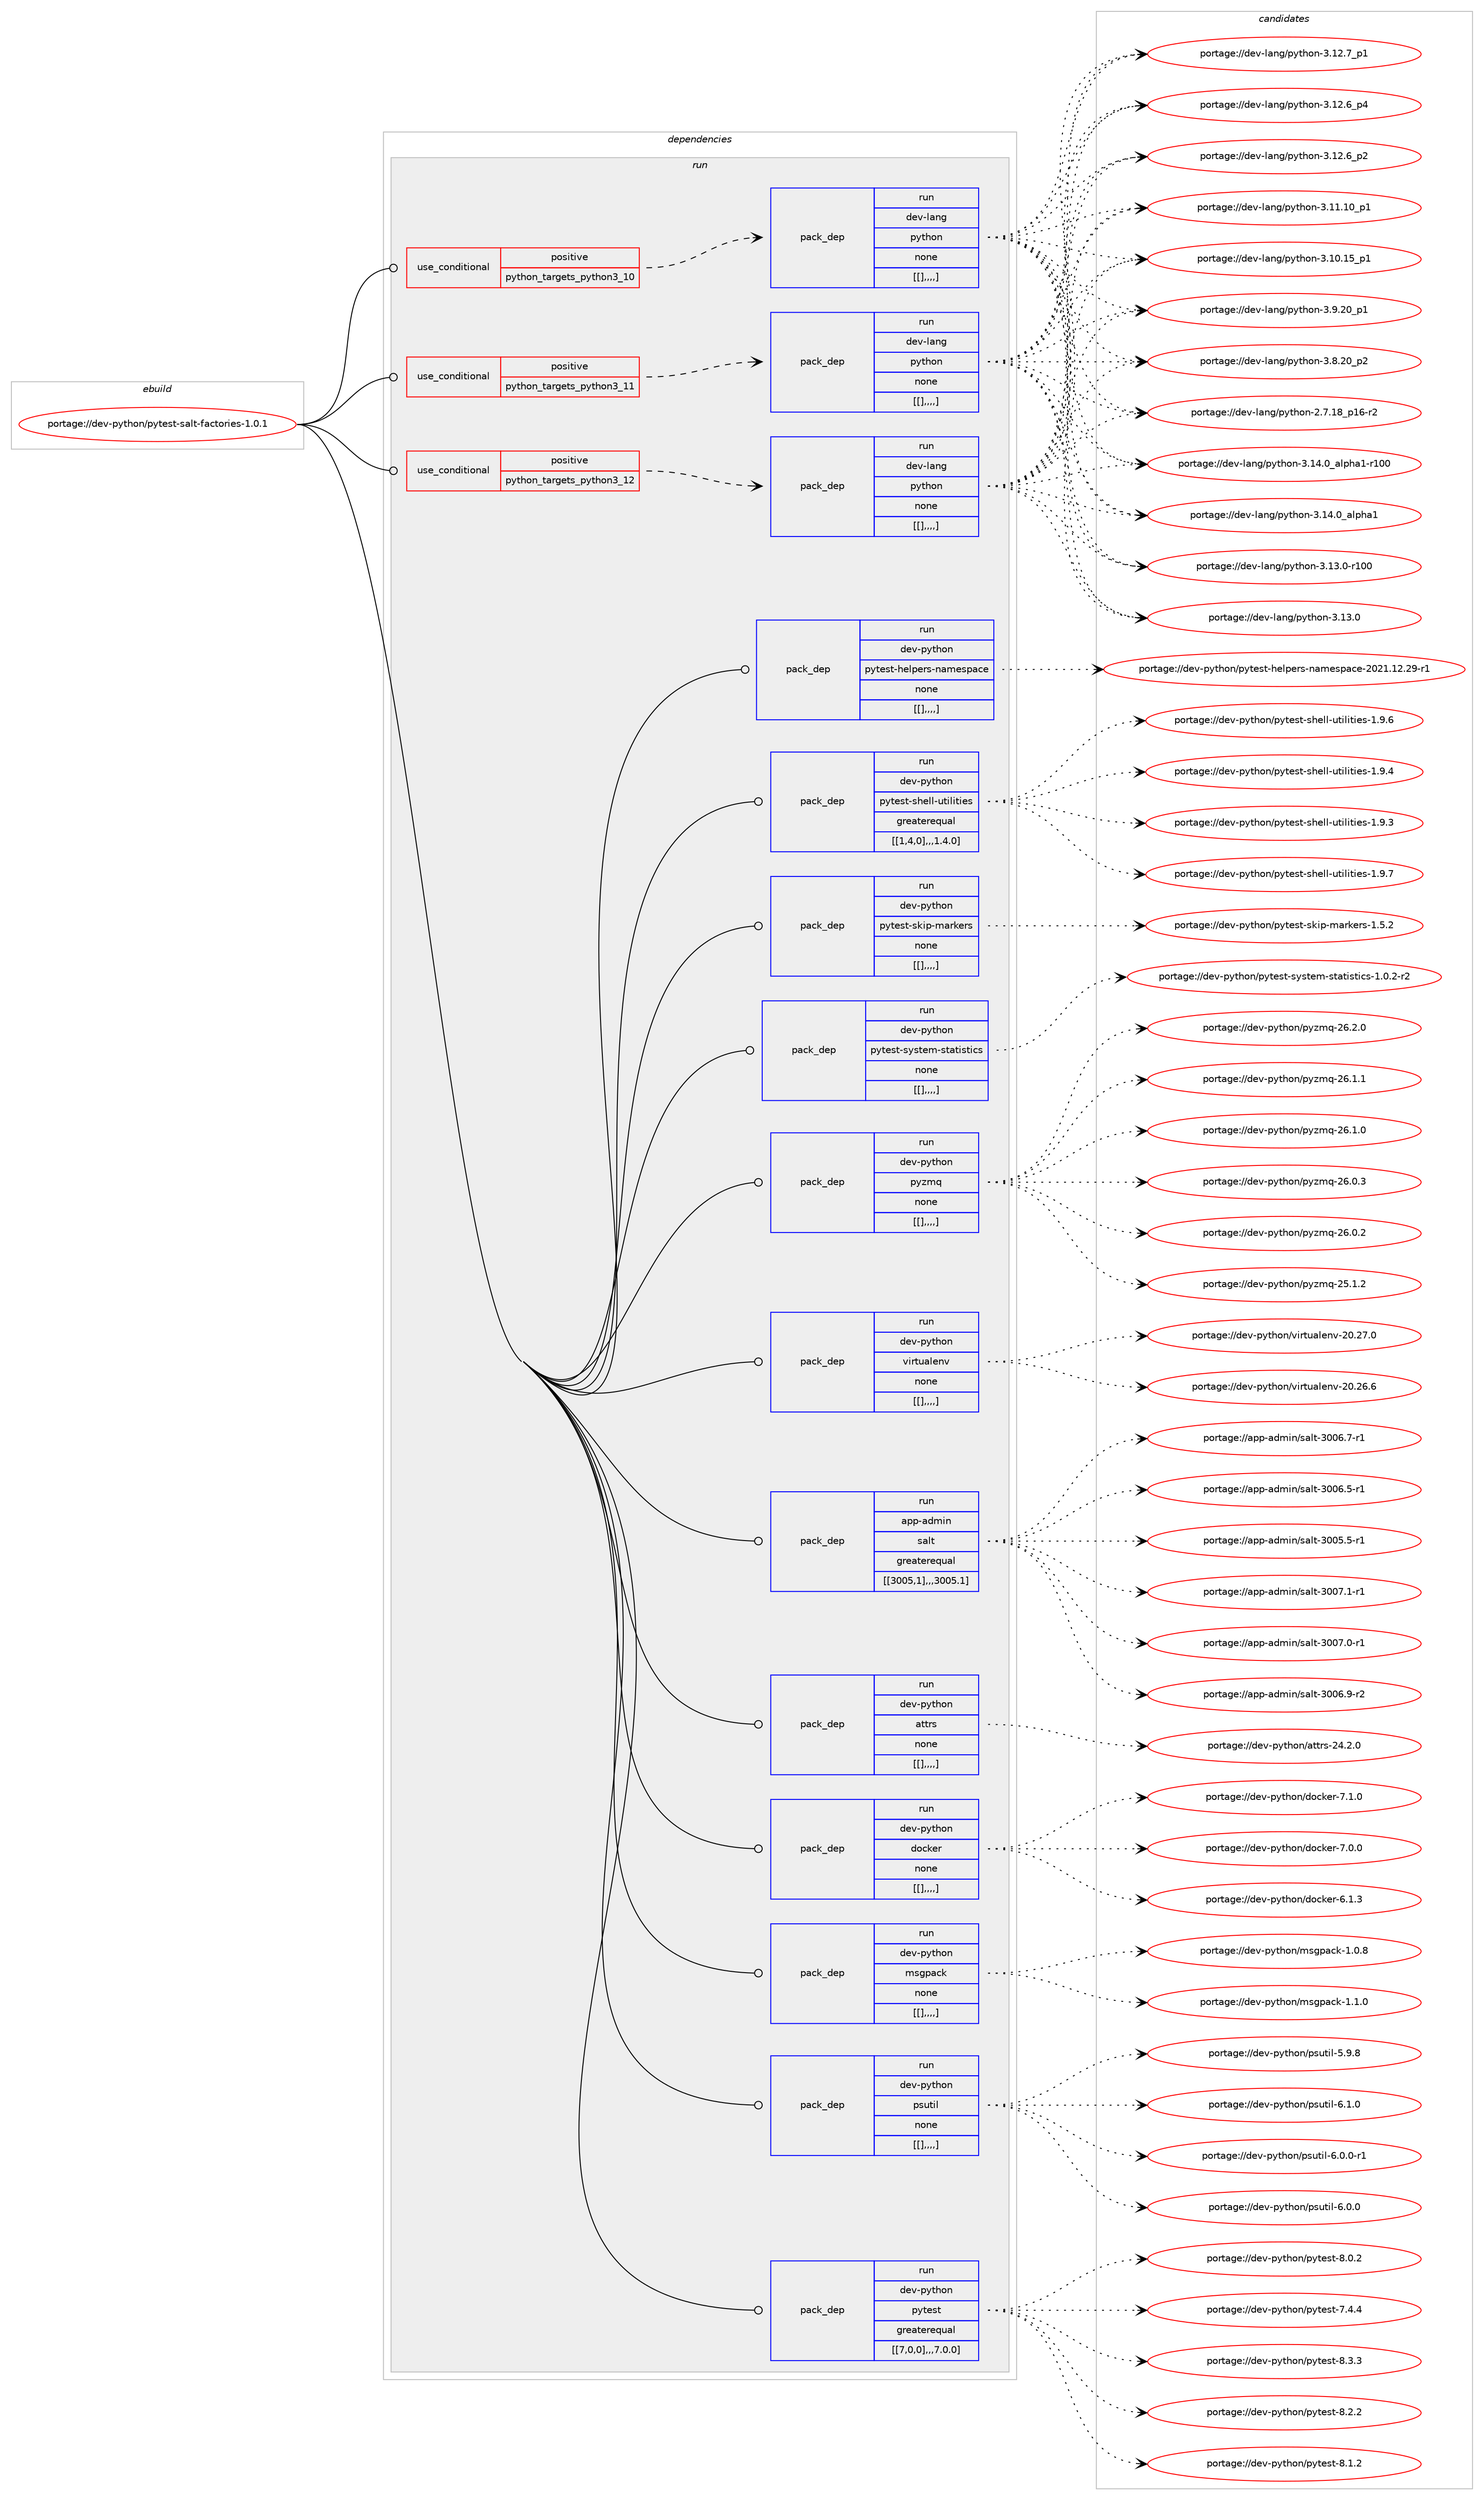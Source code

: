 digraph prolog {

# *************
# Graph options
# *************

newrank=true;
concentrate=true;
compound=true;
graph [rankdir=LR,fontname=Helvetica,fontsize=10,ranksep=1.5];#, ranksep=2.5, nodesep=0.2];
edge  [arrowhead=vee];
node  [fontname=Helvetica,fontsize=10];

# **********
# The ebuild
# **********

subgraph cluster_leftcol {
color=gray;
label=<<i>ebuild</i>>;
id [label="portage://dev-python/pytest-salt-factories-1.0.1", color=red, width=4, href="../dev-python/pytest-salt-factories-1.0.1.svg"];
}

# ****************
# The dependencies
# ****************

subgraph cluster_midcol {
color=gray;
label=<<i>dependencies</i>>;
subgraph cluster_compile {
fillcolor="#eeeeee";
style=filled;
label=<<i>compile</i>>;
}
subgraph cluster_compileandrun {
fillcolor="#eeeeee";
style=filled;
label=<<i>compile and run</i>>;
}
subgraph cluster_run {
fillcolor="#eeeeee";
style=filled;
label=<<i>run</i>>;
subgraph cond40653 {
dependency165944 [label=<<TABLE BORDER="0" CELLBORDER="1" CELLSPACING="0" CELLPADDING="4"><TR><TD ROWSPAN="3" CELLPADDING="10">use_conditional</TD></TR><TR><TD>positive</TD></TR><TR><TD>python_targets_python3_10</TD></TR></TABLE>>, shape=none, color=red];
subgraph pack123959 {
dependency165957 [label=<<TABLE BORDER="0" CELLBORDER="1" CELLSPACING="0" CELLPADDING="4" WIDTH="220"><TR><TD ROWSPAN="6" CELLPADDING="30">pack_dep</TD></TR><TR><TD WIDTH="110">run</TD></TR><TR><TD>dev-lang</TD></TR><TR><TD>python</TD></TR><TR><TD>none</TD></TR><TR><TD>[[],,,,]</TD></TR></TABLE>>, shape=none, color=blue];
}
dependency165944:e -> dependency165957:w [weight=20,style="dashed",arrowhead="vee"];
}
id:e -> dependency165944:w [weight=20,style="solid",arrowhead="odot"];
subgraph cond40669 {
dependency165960 [label=<<TABLE BORDER="0" CELLBORDER="1" CELLSPACING="0" CELLPADDING="4"><TR><TD ROWSPAN="3" CELLPADDING="10">use_conditional</TD></TR><TR><TD>positive</TD></TR><TR><TD>python_targets_python3_11</TD></TR></TABLE>>, shape=none, color=red];
subgraph pack123969 {
dependency165992 [label=<<TABLE BORDER="0" CELLBORDER="1" CELLSPACING="0" CELLPADDING="4" WIDTH="220"><TR><TD ROWSPAN="6" CELLPADDING="30">pack_dep</TD></TR><TR><TD WIDTH="110">run</TD></TR><TR><TD>dev-lang</TD></TR><TR><TD>python</TD></TR><TR><TD>none</TD></TR><TR><TD>[[],,,,]</TD></TR></TABLE>>, shape=none, color=blue];
}
dependency165960:e -> dependency165992:w [weight=20,style="dashed",arrowhead="vee"];
}
id:e -> dependency165960:w [weight=20,style="solid",arrowhead="odot"];
subgraph cond40688 {
dependency166019 [label=<<TABLE BORDER="0" CELLBORDER="1" CELLSPACING="0" CELLPADDING="4"><TR><TD ROWSPAN="3" CELLPADDING="10">use_conditional</TD></TR><TR><TD>positive</TD></TR><TR><TD>python_targets_python3_12</TD></TR></TABLE>>, shape=none, color=red];
subgraph pack124004 {
dependency166052 [label=<<TABLE BORDER="0" CELLBORDER="1" CELLSPACING="0" CELLPADDING="4" WIDTH="220"><TR><TD ROWSPAN="6" CELLPADDING="30">pack_dep</TD></TR><TR><TD WIDTH="110">run</TD></TR><TR><TD>dev-lang</TD></TR><TR><TD>python</TD></TR><TR><TD>none</TD></TR><TR><TD>[[],,,,]</TD></TR></TABLE>>, shape=none, color=blue];
}
dependency166019:e -> dependency166052:w [weight=20,style="dashed",arrowhead="vee"];
}
id:e -> dependency166019:w [weight=20,style="solid",arrowhead="odot"];
subgraph pack124031 {
dependency166107 [label=<<TABLE BORDER="0" CELLBORDER="1" CELLSPACING="0" CELLPADDING="4" WIDTH="220"><TR><TD ROWSPAN="6" CELLPADDING="30">pack_dep</TD></TR><TR><TD WIDTH="110">run</TD></TR><TR><TD>app-admin</TD></TR><TR><TD>salt</TD></TR><TR><TD>greaterequal</TD></TR><TR><TD>[[3005,1],,,3005.1]</TD></TR></TABLE>>, shape=none, color=blue];
}
id:e -> dependency166107:w [weight=20,style="solid",arrowhead="odot"];
subgraph pack124065 {
dependency166147 [label=<<TABLE BORDER="0" CELLBORDER="1" CELLSPACING="0" CELLPADDING="4" WIDTH="220"><TR><TD ROWSPAN="6" CELLPADDING="30">pack_dep</TD></TR><TR><TD WIDTH="110">run</TD></TR><TR><TD>dev-python</TD></TR><TR><TD>attrs</TD></TR><TR><TD>none</TD></TR><TR><TD>[[],,,,]</TD></TR></TABLE>>, shape=none, color=blue];
}
id:e -> dependency166147:w [weight=20,style="solid",arrowhead="odot"];
subgraph pack124108 {
dependency166196 [label=<<TABLE BORDER="0" CELLBORDER="1" CELLSPACING="0" CELLPADDING="4" WIDTH="220"><TR><TD ROWSPAN="6" CELLPADDING="30">pack_dep</TD></TR><TR><TD WIDTH="110">run</TD></TR><TR><TD>dev-python</TD></TR><TR><TD>docker</TD></TR><TR><TD>none</TD></TR><TR><TD>[[],,,,]</TD></TR></TABLE>>, shape=none, color=blue];
}
id:e -> dependency166196:w [weight=20,style="solid",arrowhead="odot"];
subgraph pack124143 {
dependency166275 [label=<<TABLE BORDER="0" CELLBORDER="1" CELLSPACING="0" CELLPADDING="4" WIDTH="220"><TR><TD ROWSPAN="6" CELLPADDING="30">pack_dep</TD></TR><TR><TD WIDTH="110">run</TD></TR><TR><TD>dev-python</TD></TR><TR><TD>msgpack</TD></TR><TR><TD>none</TD></TR><TR><TD>[[],,,,]</TD></TR></TABLE>>, shape=none, color=blue];
}
id:e -> dependency166275:w [weight=20,style="solid",arrowhead="odot"];
subgraph pack124161 {
dependency166319 [label=<<TABLE BORDER="0" CELLBORDER="1" CELLSPACING="0" CELLPADDING="4" WIDTH="220"><TR><TD ROWSPAN="6" CELLPADDING="30">pack_dep</TD></TR><TR><TD WIDTH="110">run</TD></TR><TR><TD>dev-python</TD></TR><TR><TD>psutil</TD></TR><TR><TD>none</TD></TR><TR><TD>[[],,,,]</TD></TR></TABLE>>, shape=none, color=blue];
}
id:e -> dependency166319:w [weight=20,style="solid",arrowhead="odot"];
subgraph pack124187 {
dependency166325 [label=<<TABLE BORDER="0" CELLBORDER="1" CELLSPACING="0" CELLPADDING="4" WIDTH="220"><TR><TD ROWSPAN="6" CELLPADDING="30">pack_dep</TD></TR><TR><TD WIDTH="110">run</TD></TR><TR><TD>dev-python</TD></TR><TR><TD>pytest</TD></TR><TR><TD>greaterequal</TD></TR><TR><TD>[[7,0,0],,,7.0.0]</TD></TR></TABLE>>, shape=none, color=blue];
}
id:e -> dependency166325:w [weight=20,style="solid",arrowhead="odot"];
subgraph pack124221 {
dependency166377 [label=<<TABLE BORDER="0" CELLBORDER="1" CELLSPACING="0" CELLPADDING="4" WIDTH="220"><TR><TD ROWSPAN="6" CELLPADDING="30">pack_dep</TD></TR><TR><TD WIDTH="110">run</TD></TR><TR><TD>dev-python</TD></TR><TR><TD>pytest-helpers-namespace</TD></TR><TR><TD>none</TD></TR><TR><TD>[[],,,,]</TD></TR></TABLE>>, shape=none, color=blue];
}
id:e -> dependency166377:w [weight=20,style="solid",arrowhead="odot"];
subgraph pack124227 {
dependency166423 [label=<<TABLE BORDER="0" CELLBORDER="1" CELLSPACING="0" CELLPADDING="4" WIDTH="220"><TR><TD ROWSPAN="6" CELLPADDING="30">pack_dep</TD></TR><TR><TD WIDTH="110">run</TD></TR><TR><TD>dev-python</TD></TR><TR><TD>pytest-shell-utilities</TD></TR><TR><TD>greaterequal</TD></TR><TR><TD>[[1,4,0],,,1.4.0]</TD></TR></TABLE>>, shape=none, color=blue];
}
id:e -> dependency166423:w [weight=20,style="solid",arrowhead="odot"];
subgraph pack124253 {
dependency166466 [label=<<TABLE BORDER="0" CELLBORDER="1" CELLSPACING="0" CELLPADDING="4" WIDTH="220"><TR><TD ROWSPAN="6" CELLPADDING="30">pack_dep</TD></TR><TR><TD WIDTH="110">run</TD></TR><TR><TD>dev-python</TD></TR><TR><TD>pytest-skip-markers</TD></TR><TR><TD>none</TD></TR><TR><TD>[[],,,,]</TD></TR></TABLE>>, shape=none, color=blue];
}
id:e -> dependency166466:w [weight=20,style="solid",arrowhead="odot"];
subgraph pack124300 {
dependency166495 [label=<<TABLE BORDER="0" CELLBORDER="1" CELLSPACING="0" CELLPADDING="4" WIDTH="220"><TR><TD ROWSPAN="6" CELLPADDING="30">pack_dep</TD></TR><TR><TD WIDTH="110">run</TD></TR><TR><TD>dev-python</TD></TR><TR><TD>pytest-system-statistics</TD></TR><TR><TD>none</TD></TR><TR><TD>[[],,,,]</TD></TR></TABLE>>, shape=none, color=blue];
}
id:e -> dependency166495:w [weight=20,style="solid",arrowhead="odot"];
subgraph pack124304 {
dependency166500 [label=<<TABLE BORDER="0" CELLBORDER="1" CELLSPACING="0" CELLPADDING="4" WIDTH="220"><TR><TD ROWSPAN="6" CELLPADDING="30">pack_dep</TD></TR><TR><TD WIDTH="110">run</TD></TR><TR><TD>dev-python</TD></TR><TR><TD>pyzmq</TD></TR><TR><TD>none</TD></TR><TR><TD>[[],,,,]</TD></TR></TABLE>>, shape=none, color=blue];
}
id:e -> dependency166500:w [weight=20,style="solid",arrowhead="odot"];
subgraph pack124307 {
dependency166504 [label=<<TABLE BORDER="0" CELLBORDER="1" CELLSPACING="0" CELLPADDING="4" WIDTH="220"><TR><TD ROWSPAN="6" CELLPADDING="30">pack_dep</TD></TR><TR><TD WIDTH="110">run</TD></TR><TR><TD>dev-python</TD></TR><TR><TD>virtualenv</TD></TR><TR><TD>none</TD></TR><TR><TD>[[],,,,]</TD></TR></TABLE>>, shape=none, color=blue];
}
id:e -> dependency166504:w [weight=20,style="solid",arrowhead="odot"];
}
}

# **************
# The candidates
# **************

subgraph cluster_choices {
rank=same;
color=gray;
label=<<i>candidates</i>>;

subgraph choice124017 {
color=black;
nodesep=1;
choice100101118451089711010347112121116104111110455146495246489597108112104974945114494848 [label="portage://dev-lang/python-3.14.0_alpha1-r100", color=red, width=4,href="../dev-lang/python-3.14.0_alpha1-r100.svg"];
choice1001011184510897110103471121211161041111104551464952464895971081121049749 [label="portage://dev-lang/python-3.14.0_alpha1", color=red, width=4,href="../dev-lang/python-3.14.0_alpha1.svg"];
choice1001011184510897110103471121211161041111104551464951464845114494848 [label="portage://dev-lang/python-3.13.0-r100", color=red, width=4,href="../dev-lang/python-3.13.0-r100.svg"];
choice10010111845108971101034711212111610411111045514649514648 [label="portage://dev-lang/python-3.13.0", color=red, width=4,href="../dev-lang/python-3.13.0.svg"];
choice100101118451089711010347112121116104111110455146495046559511249 [label="portage://dev-lang/python-3.12.7_p1", color=red, width=4,href="../dev-lang/python-3.12.7_p1.svg"];
choice100101118451089711010347112121116104111110455146495046549511252 [label="portage://dev-lang/python-3.12.6_p4", color=red, width=4,href="../dev-lang/python-3.12.6_p4.svg"];
choice100101118451089711010347112121116104111110455146495046549511250 [label="portage://dev-lang/python-3.12.6_p2", color=red, width=4,href="../dev-lang/python-3.12.6_p2.svg"];
choice10010111845108971101034711212111610411111045514649494649489511249 [label="portage://dev-lang/python-3.11.10_p1", color=red, width=4,href="../dev-lang/python-3.11.10_p1.svg"];
choice10010111845108971101034711212111610411111045514649484649539511249 [label="portage://dev-lang/python-3.10.15_p1", color=red, width=4,href="../dev-lang/python-3.10.15_p1.svg"];
choice100101118451089711010347112121116104111110455146574650489511249 [label="portage://dev-lang/python-3.9.20_p1", color=red, width=4,href="../dev-lang/python-3.9.20_p1.svg"];
choice100101118451089711010347112121116104111110455146564650489511250 [label="portage://dev-lang/python-3.8.20_p2", color=red, width=4,href="../dev-lang/python-3.8.20_p2.svg"];
choice100101118451089711010347112121116104111110455046554649569511249544511450 [label="portage://dev-lang/python-2.7.18_p16-r2", color=red, width=4,href="../dev-lang/python-2.7.18_p16-r2.svg"];
dependency165957:e -> choice100101118451089711010347112121116104111110455146495246489597108112104974945114494848:w [style=dotted,weight="100"];
dependency165957:e -> choice1001011184510897110103471121211161041111104551464952464895971081121049749:w [style=dotted,weight="100"];
dependency165957:e -> choice1001011184510897110103471121211161041111104551464951464845114494848:w [style=dotted,weight="100"];
dependency165957:e -> choice10010111845108971101034711212111610411111045514649514648:w [style=dotted,weight="100"];
dependency165957:e -> choice100101118451089711010347112121116104111110455146495046559511249:w [style=dotted,weight="100"];
dependency165957:e -> choice100101118451089711010347112121116104111110455146495046549511252:w [style=dotted,weight="100"];
dependency165957:e -> choice100101118451089711010347112121116104111110455146495046549511250:w [style=dotted,weight="100"];
dependency165957:e -> choice10010111845108971101034711212111610411111045514649494649489511249:w [style=dotted,weight="100"];
dependency165957:e -> choice10010111845108971101034711212111610411111045514649484649539511249:w [style=dotted,weight="100"];
dependency165957:e -> choice100101118451089711010347112121116104111110455146574650489511249:w [style=dotted,weight="100"];
dependency165957:e -> choice100101118451089711010347112121116104111110455146564650489511250:w [style=dotted,weight="100"];
dependency165957:e -> choice100101118451089711010347112121116104111110455046554649569511249544511450:w [style=dotted,weight="100"];
}
subgraph choice124029 {
color=black;
nodesep=1;
choice100101118451089711010347112121116104111110455146495246489597108112104974945114494848 [label="portage://dev-lang/python-3.14.0_alpha1-r100", color=red, width=4,href="../dev-lang/python-3.14.0_alpha1-r100.svg"];
choice1001011184510897110103471121211161041111104551464952464895971081121049749 [label="portage://dev-lang/python-3.14.0_alpha1", color=red, width=4,href="../dev-lang/python-3.14.0_alpha1.svg"];
choice1001011184510897110103471121211161041111104551464951464845114494848 [label="portage://dev-lang/python-3.13.0-r100", color=red, width=4,href="../dev-lang/python-3.13.0-r100.svg"];
choice10010111845108971101034711212111610411111045514649514648 [label="portage://dev-lang/python-3.13.0", color=red, width=4,href="../dev-lang/python-3.13.0.svg"];
choice100101118451089711010347112121116104111110455146495046559511249 [label="portage://dev-lang/python-3.12.7_p1", color=red, width=4,href="../dev-lang/python-3.12.7_p1.svg"];
choice100101118451089711010347112121116104111110455146495046549511252 [label="portage://dev-lang/python-3.12.6_p4", color=red, width=4,href="../dev-lang/python-3.12.6_p4.svg"];
choice100101118451089711010347112121116104111110455146495046549511250 [label="portage://dev-lang/python-3.12.6_p2", color=red, width=4,href="../dev-lang/python-3.12.6_p2.svg"];
choice10010111845108971101034711212111610411111045514649494649489511249 [label="portage://dev-lang/python-3.11.10_p1", color=red, width=4,href="../dev-lang/python-3.11.10_p1.svg"];
choice10010111845108971101034711212111610411111045514649484649539511249 [label="portage://dev-lang/python-3.10.15_p1", color=red, width=4,href="../dev-lang/python-3.10.15_p1.svg"];
choice100101118451089711010347112121116104111110455146574650489511249 [label="portage://dev-lang/python-3.9.20_p1", color=red, width=4,href="../dev-lang/python-3.9.20_p1.svg"];
choice100101118451089711010347112121116104111110455146564650489511250 [label="portage://dev-lang/python-3.8.20_p2", color=red, width=4,href="../dev-lang/python-3.8.20_p2.svg"];
choice100101118451089711010347112121116104111110455046554649569511249544511450 [label="portage://dev-lang/python-2.7.18_p16-r2", color=red, width=4,href="../dev-lang/python-2.7.18_p16-r2.svg"];
dependency165992:e -> choice100101118451089711010347112121116104111110455146495246489597108112104974945114494848:w [style=dotted,weight="100"];
dependency165992:e -> choice1001011184510897110103471121211161041111104551464952464895971081121049749:w [style=dotted,weight="100"];
dependency165992:e -> choice1001011184510897110103471121211161041111104551464951464845114494848:w [style=dotted,weight="100"];
dependency165992:e -> choice10010111845108971101034711212111610411111045514649514648:w [style=dotted,weight="100"];
dependency165992:e -> choice100101118451089711010347112121116104111110455146495046559511249:w [style=dotted,weight="100"];
dependency165992:e -> choice100101118451089711010347112121116104111110455146495046549511252:w [style=dotted,weight="100"];
dependency165992:e -> choice100101118451089711010347112121116104111110455146495046549511250:w [style=dotted,weight="100"];
dependency165992:e -> choice10010111845108971101034711212111610411111045514649494649489511249:w [style=dotted,weight="100"];
dependency165992:e -> choice10010111845108971101034711212111610411111045514649484649539511249:w [style=dotted,weight="100"];
dependency165992:e -> choice100101118451089711010347112121116104111110455146574650489511249:w [style=dotted,weight="100"];
dependency165992:e -> choice100101118451089711010347112121116104111110455146564650489511250:w [style=dotted,weight="100"];
dependency165992:e -> choice100101118451089711010347112121116104111110455046554649569511249544511450:w [style=dotted,weight="100"];
}
subgraph choice124041 {
color=black;
nodesep=1;
choice100101118451089711010347112121116104111110455146495246489597108112104974945114494848 [label="portage://dev-lang/python-3.14.0_alpha1-r100", color=red, width=4,href="../dev-lang/python-3.14.0_alpha1-r100.svg"];
choice1001011184510897110103471121211161041111104551464952464895971081121049749 [label="portage://dev-lang/python-3.14.0_alpha1", color=red, width=4,href="../dev-lang/python-3.14.0_alpha1.svg"];
choice1001011184510897110103471121211161041111104551464951464845114494848 [label="portage://dev-lang/python-3.13.0-r100", color=red, width=4,href="../dev-lang/python-3.13.0-r100.svg"];
choice10010111845108971101034711212111610411111045514649514648 [label="portage://dev-lang/python-3.13.0", color=red, width=4,href="../dev-lang/python-3.13.0.svg"];
choice100101118451089711010347112121116104111110455146495046559511249 [label="portage://dev-lang/python-3.12.7_p1", color=red, width=4,href="../dev-lang/python-3.12.7_p1.svg"];
choice100101118451089711010347112121116104111110455146495046549511252 [label="portage://dev-lang/python-3.12.6_p4", color=red, width=4,href="../dev-lang/python-3.12.6_p4.svg"];
choice100101118451089711010347112121116104111110455146495046549511250 [label="portage://dev-lang/python-3.12.6_p2", color=red, width=4,href="../dev-lang/python-3.12.6_p2.svg"];
choice10010111845108971101034711212111610411111045514649494649489511249 [label="portage://dev-lang/python-3.11.10_p1", color=red, width=4,href="../dev-lang/python-3.11.10_p1.svg"];
choice10010111845108971101034711212111610411111045514649484649539511249 [label="portage://dev-lang/python-3.10.15_p1", color=red, width=4,href="../dev-lang/python-3.10.15_p1.svg"];
choice100101118451089711010347112121116104111110455146574650489511249 [label="portage://dev-lang/python-3.9.20_p1", color=red, width=4,href="../dev-lang/python-3.9.20_p1.svg"];
choice100101118451089711010347112121116104111110455146564650489511250 [label="portage://dev-lang/python-3.8.20_p2", color=red, width=4,href="../dev-lang/python-3.8.20_p2.svg"];
choice100101118451089711010347112121116104111110455046554649569511249544511450 [label="portage://dev-lang/python-2.7.18_p16-r2", color=red, width=4,href="../dev-lang/python-2.7.18_p16-r2.svg"];
dependency166052:e -> choice100101118451089711010347112121116104111110455146495246489597108112104974945114494848:w [style=dotted,weight="100"];
dependency166052:e -> choice1001011184510897110103471121211161041111104551464952464895971081121049749:w [style=dotted,weight="100"];
dependency166052:e -> choice1001011184510897110103471121211161041111104551464951464845114494848:w [style=dotted,weight="100"];
dependency166052:e -> choice10010111845108971101034711212111610411111045514649514648:w [style=dotted,weight="100"];
dependency166052:e -> choice100101118451089711010347112121116104111110455146495046559511249:w [style=dotted,weight="100"];
dependency166052:e -> choice100101118451089711010347112121116104111110455146495046549511252:w [style=dotted,weight="100"];
dependency166052:e -> choice100101118451089711010347112121116104111110455146495046549511250:w [style=dotted,weight="100"];
dependency166052:e -> choice10010111845108971101034711212111610411111045514649494649489511249:w [style=dotted,weight="100"];
dependency166052:e -> choice10010111845108971101034711212111610411111045514649484649539511249:w [style=dotted,weight="100"];
dependency166052:e -> choice100101118451089711010347112121116104111110455146574650489511249:w [style=dotted,weight="100"];
dependency166052:e -> choice100101118451089711010347112121116104111110455146564650489511250:w [style=dotted,weight="100"];
dependency166052:e -> choice100101118451089711010347112121116104111110455046554649569511249544511450:w [style=dotted,weight="100"];
}
subgraph choice124063 {
color=black;
nodesep=1;
choice9711211245971001091051104711597108116455148485546494511449 [label="portage://app-admin/salt-3007.1-r1", color=red, width=4,href="../app-admin/salt-3007.1-r1.svg"];
choice9711211245971001091051104711597108116455148485546484511449 [label="portage://app-admin/salt-3007.0-r1", color=red, width=4,href="../app-admin/salt-3007.0-r1.svg"];
choice9711211245971001091051104711597108116455148485446574511450 [label="portage://app-admin/salt-3006.9-r2", color=red, width=4,href="../app-admin/salt-3006.9-r2.svg"];
choice9711211245971001091051104711597108116455148485446554511449 [label="portage://app-admin/salt-3006.7-r1", color=red, width=4,href="../app-admin/salt-3006.7-r1.svg"];
choice9711211245971001091051104711597108116455148485446534511449 [label="portage://app-admin/salt-3006.5-r1", color=red, width=4,href="../app-admin/salt-3006.5-r1.svg"];
choice9711211245971001091051104711597108116455148485346534511449 [label="portage://app-admin/salt-3005.5-r1", color=red, width=4,href="../app-admin/salt-3005.5-r1.svg"];
dependency166107:e -> choice9711211245971001091051104711597108116455148485546494511449:w [style=dotted,weight="100"];
dependency166107:e -> choice9711211245971001091051104711597108116455148485546484511449:w [style=dotted,weight="100"];
dependency166107:e -> choice9711211245971001091051104711597108116455148485446574511450:w [style=dotted,weight="100"];
dependency166107:e -> choice9711211245971001091051104711597108116455148485446554511449:w [style=dotted,weight="100"];
dependency166107:e -> choice9711211245971001091051104711597108116455148485446534511449:w [style=dotted,weight="100"];
dependency166107:e -> choice9711211245971001091051104711597108116455148485346534511449:w [style=dotted,weight="100"];
}
subgraph choice124095 {
color=black;
nodesep=1;
choice10010111845112121116104111110479711611611411545505246504648 [label="portage://dev-python/attrs-24.2.0", color=red, width=4,href="../dev-python/attrs-24.2.0.svg"];
dependency166147:e -> choice10010111845112121116104111110479711611611411545505246504648:w [style=dotted,weight="100"];
}
subgraph choice124098 {
color=black;
nodesep=1;
choice100101118451121211161041111104710011199107101114455546494648 [label="portage://dev-python/docker-7.1.0", color=red, width=4,href="../dev-python/docker-7.1.0.svg"];
choice100101118451121211161041111104710011199107101114455546484648 [label="portage://dev-python/docker-7.0.0", color=red, width=4,href="../dev-python/docker-7.0.0.svg"];
choice100101118451121211161041111104710011199107101114455446494651 [label="portage://dev-python/docker-6.1.3", color=red, width=4,href="../dev-python/docker-6.1.3.svg"];
dependency166196:e -> choice100101118451121211161041111104710011199107101114455546494648:w [style=dotted,weight="100"];
dependency166196:e -> choice100101118451121211161041111104710011199107101114455546484648:w [style=dotted,weight="100"];
dependency166196:e -> choice100101118451121211161041111104710011199107101114455446494651:w [style=dotted,weight="100"];
}
subgraph choice124101 {
color=black;
nodesep=1;
choice10010111845112121116104111110471091151031129799107454946494648 [label="portage://dev-python/msgpack-1.1.0", color=red, width=4,href="../dev-python/msgpack-1.1.0.svg"];
choice10010111845112121116104111110471091151031129799107454946484656 [label="portage://dev-python/msgpack-1.0.8", color=red, width=4,href="../dev-python/msgpack-1.0.8.svg"];
dependency166275:e -> choice10010111845112121116104111110471091151031129799107454946494648:w [style=dotted,weight="100"];
dependency166275:e -> choice10010111845112121116104111110471091151031129799107454946484656:w [style=dotted,weight="100"];
}
subgraph choice124110 {
color=black;
nodesep=1;
choice1001011184511212111610411111047112115117116105108455446494648 [label="portage://dev-python/psutil-6.1.0", color=red, width=4,href="../dev-python/psutil-6.1.0.svg"];
choice10010111845112121116104111110471121151171161051084554464846484511449 [label="portage://dev-python/psutil-6.0.0-r1", color=red, width=4,href="../dev-python/psutil-6.0.0-r1.svg"];
choice1001011184511212111610411111047112115117116105108455446484648 [label="portage://dev-python/psutil-6.0.0", color=red, width=4,href="../dev-python/psutil-6.0.0.svg"];
choice1001011184511212111610411111047112115117116105108455346574656 [label="portage://dev-python/psutil-5.9.8", color=red, width=4,href="../dev-python/psutil-5.9.8.svg"];
dependency166319:e -> choice1001011184511212111610411111047112115117116105108455446494648:w [style=dotted,weight="100"];
dependency166319:e -> choice10010111845112121116104111110471121151171161051084554464846484511449:w [style=dotted,weight="100"];
dependency166319:e -> choice1001011184511212111610411111047112115117116105108455446484648:w [style=dotted,weight="100"];
dependency166319:e -> choice1001011184511212111610411111047112115117116105108455346574656:w [style=dotted,weight="100"];
}
subgraph choice124113 {
color=black;
nodesep=1;
choice1001011184511212111610411111047112121116101115116455646514651 [label="portage://dev-python/pytest-8.3.3", color=red, width=4,href="../dev-python/pytest-8.3.3.svg"];
choice1001011184511212111610411111047112121116101115116455646504650 [label="portage://dev-python/pytest-8.2.2", color=red, width=4,href="../dev-python/pytest-8.2.2.svg"];
choice1001011184511212111610411111047112121116101115116455646494650 [label="portage://dev-python/pytest-8.1.2", color=red, width=4,href="../dev-python/pytest-8.1.2.svg"];
choice1001011184511212111610411111047112121116101115116455646484650 [label="portage://dev-python/pytest-8.0.2", color=red, width=4,href="../dev-python/pytest-8.0.2.svg"];
choice1001011184511212111610411111047112121116101115116455546524652 [label="portage://dev-python/pytest-7.4.4", color=red, width=4,href="../dev-python/pytest-7.4.4.svg"];
dependency166325:e -> choice1001011184511212111610411111047112121116101115116455646514651:w [style=dotted,weight="100"];
dependency166325:e -> choice1001011184511212111610411111047112121116101115116455646504650:w [style=dotted,weight="100"];
dependency166325:e -> choice1001011184511212111610411111047112121116101115116455646494650:w [style=dotted,weight="100"];
dependency166325:e -> choice1001011184511212111610411111047112121116101115116455646484650:w [style=dotted,weight="100"];
dependency166325:e -> choice1001011184511212111610411111047112121116101115116455546524652:w [style=dotted,weight="100"];
}
subgraph choice124119 {
color=black;
nodesep=1;
choice1001011184511212111610411111047112121116101115116451041011081121011141154511097109101115112979910145504850494649504650574511449 [label="portage://dev-python/pytest-helpers-namespace-2021.12.29-r1", color=red, width=4,href="../dev-python/pytest-helpers-namespace-2021.12.29-r1.svg"];
dependency166377:e -> choice1001011184511212111610411111047112121116101115116451041011081121011141154511097109101115112979910145504850494649504650574511449:w [style=dotted,weight="100"];
}
subgraph choice124136 {
color=black;
nodesep=1;
choice10010111845112121116104111110471121211161011151164511510410110810845117116105108105116105101115454946574655 [label="portage://dev-python/pytest-shell-utilities-1.9.7", color=red, width=4,href="../dev-python/pytest-shell-utilities-1.9.7.svg"];
choice10010111845112121116104111110471121211161011151164511510410110810845117116105108105116105101115454946574654 [label="portage://dev-python/pytest-shell-utilities-1.9.6", color=red, width=4,href="../dev-python/pytest-shell-utilities-1.9.6.svg"];
choice10010111845112121116104111110471121211161011151164511510410110810845117116105108105116105101115454946574652 [label="portage://dev-python/pytest-shell-utilities-1.9.4", color=red, width=4,href="../dev-python/pytest-shell-utilities-1.9.4.svg"];
choice10010111845112121116104111110471121211161011151164511510410110810845117116105108105116105101115454946574651 [label="portage://dev-python/pytest-shell-utilities-1.9.3", color=red, width=4,href="../dev-python/pytest-shell-utilities-1.9.3.svg"];
dependency166423:e -> choice10010111845112121116104111110471121211161011151164511510410110810845117116105108105116105101115454946574655:w [style=dotted,weight="100"];
dependency166423:e -> choice10010111845112121116104111110471121211161011151164511510410110810845117116105108105116105101115454946574654:w [style=dotted,weight="100"];
dependency166423:e -> choice10010111845112121116104111110471121211161011151164511510410110810845117116105108105116105101115454946574652:w [style=dotted,weight="100"];
dependency166423:e -> choice10010111845112121116104111110471121211161011151164511510410110810845117116105108105116105101115454946574651:w [style=dotted,weight="100"];
}
subgraph choice124141 {
color=black;
nodesep=1;
choice1001011184511212111610411111047112121116101115116451151071051124510997114107101114115454946534650 [label="portage://dev-python/pytest-skip-markers-1.5.2", color=red, width=4,href="../dev-python/pytest-skip-markers-1.5.2.svg"];
dependency166466:e -> choice1001011184511212111610411111047112121116101115116451151071051124510997114107101114115454946534650:w [style=dotted,weight="100"];
}
subgraph choice124145 {
color=black;
nodesep=1;
choice1001011184511212111610411111047112121116101115116451151211151161011094511511697116105115116105991154549464846504511450 [label="portage://dev-python/pytest-system-statistics-1.0.2-r2", color=red, width=4,href="../dev-python/pytest-system-statistics-1.0.2-r2.svg"];
dependency166495:e -> choice1001011184511212111610411111047112121116101115116451151211151161011094511511697116105115116105991154549464846504511450:w [style=dotted,weight="100"];
}
subgraph choice124165 {
color=black;
nodesep=1;
choice100101118451121211161041111104711212112210911345505446504648 [label="portage://dev-python/pyzmq-26.2.0", color=red, width=4,href="../dev-python/pyzmq-26.2.0.svg"];
choice100101118451121211161041111104711212112210911345505446494649 [label="portage://dev-python/pyzmq-26.1.1", color=red, width=4,href="../dev-python/pyzmq-26.1.1.svg"];
choice100101118451121211161041111104711212112210911345505446494648 [label="portage://dev-python/pyzmq-26.1.0", color=red, width=4,href="../dev-python/pyzmq-26.1.0.svg"];
choice100101118451121211161041111104711212112210911345505446484651 [label="portage://dev-python/pyzmq-26.0.3", color=red, width=4,href="../dev-python/pyzmq-26.0.3.svg"];
choice100101118451121211161041111104711212112210911345505446484650 [label="portage://dev-python/pyzmq-26.0.2", color=red, width=4,href="../dev-python/pyzmq-26.0.2.svg"];
choice100101118451121211161041111104711212112210911345505346494650 [label="portage://dev-python/pyzmq-25.1.2", color=red, width=4,href="../dev-python/pyzmq-25.1.2.svg"];
dependency166500:e -> choice100101118451121211161041111104711212112210911345505446504648:w [style=dotted,weight="100"];
dependency166500:e -> choice100101118451121211161041111104711212112210911345505446494649:w [style=dotted,weight="100"];
dependency166500:e -> choice100101118451121211161041111104711212112210911345505446494648:w [style=dotted,weight="100"];
dependency166500:e -> choice100101118451121211161041111104711212112210911345505446484651:w [style=dotted,weight="100"];
dependency166500:e -> choice100101118451121211161041111104711212112210911345505446484650:w [style=dotted,weight="100"];
dependency166500:e -> choice100101118451121211161041111104711212112210911345505346494650:w [style=dotted,weight="100"];
}
subgraph choice124174 {
color=black;
nodesep=1;
choice1001011184511212111610411111047118105114116117971081011101184550484650554648 [label="portage://dev-python/virtualenv-20.27.0", color=red, width=4,href="../dev-python/virtualenv-20.27.0.svg"];
choice1001011184511212111610411111047118105114116117971081011101184550484650544654 [label="portage://dev-python/virtualenv-20.26.6", color=red, width=4,href="../dev-python/virtualenv-20.26.6.svg"];
dependency166504:e -> choice1001011184511212111610411111047118105114116117971081011101184550484650554648:w [style=dotted,weight="100"];
dependency166504:e -> choice1001011184511212111610411111047118105114116117971081011101184550484650544654:w [style=dotted,weight="100"];
}
}

}

